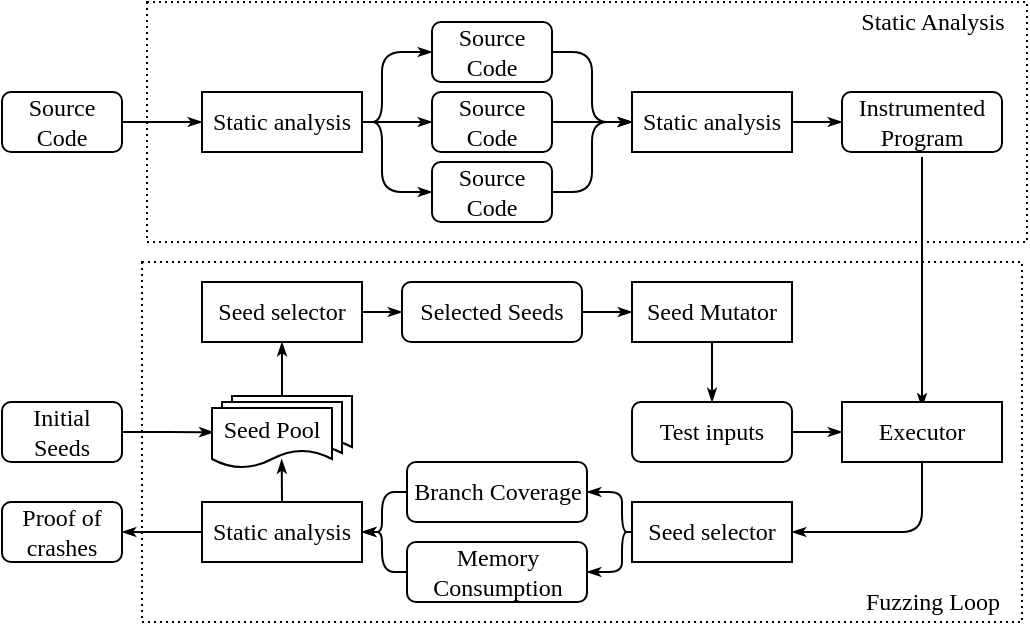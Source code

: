 <mxfile version="11.2.5" type="device" pages="1"><diagram id="J_GxUb6tKZ_yrCbdX10o" name="Page-1"><mxGraphModel dx="650" dy="396" grid="1" gridSize="10" guides="1" tooltips="1" connect="1" arrows="1" fold="1" page="1" pageScale="1" pageWidth="827" pageHeight="1169" math="0" shadow="0"><root><mxCell id="0"/><mxCell id="1" parent="0"/><mxCell id="TvSEKIBq_yXGMeAeEZaI-1" value="" style="rounded=0;whiteSpace=wrap;html=1;dashed=1;dashPattern=1 2;fontFamily=Georgia;" vertex="1" parent="1"><mxGeometry x="232.5" y="130" width="440" height="120" as="geometry"/></mxCell><mxCell id="TvSEKIBq_yXGMeAeEZaI-2" value="" style="rounded=0;whiteSpace=wrap;html=1;dashed=1;dashPattern=1 2;fontFamily=Georgia;" vertex="1" parent="1"><mxGeometry x="230" y="260" width="440" height="180" as="geometry"/></mxCell><mxCell id="TvSEKIBq_yXGMeAeEZaI-53" style="edgeStyle=orthogonalEdgeStyle;rounded=1;orthogonalLoop=1;jettySize=auto;html=1;exitX=1;exitY=0.5;exitDx=0;exitDy=0;entryX=0;entryY=0.5;entryDx=0;entryDy=0;strokeColor=#000000;fontFamily=Georgia;endSize=4;endArrow=classicThin;endFill=1;" edge="1" parent="1" source="TvSEKIBq_yXGMeAeEZaI-3" target="TvSEKIBq_yXGMeAeEZaI-6"><mxGeometry relative="1" as="geometry"/></mxCell><mxCell id="TvSEKIBq_yXGMeAeEZaI-3" value="Source Code" style="rounded=1;whiteSpace=wrap;html=1;fontFamily=Georgia;" vertex="1" parent="1"><mxGeometry x="160" y="175" width="60" height="30" as="geometry"/></mxCell><mxCell id="TvSEKIBq_yXGMeAeEZaI-39" style="edgeStyle=orthogonalEdgeStyle;rounded=0;orthogonalLoop=1;jettySize=auto;html=1;exitX=1;exitY=0.5;exitDx=0;exitDy=0;entryX=0.012;entryY=0.404;entryDx=0;entryDy=0;entryPerimeter=0;fontFamily=Georgia;endSize=4;endArrow=classicThin;endFill=1;" edge="1" parent="1" source="TvSEKIBq_yXGMeAeEZaI-4" target="TvSEKIBq_yXGMeAeEZaI-14"><mxGeometry relative="1" as="geometry"/></mxCell><mxCell id="TvSEKIBq_yXGMeAeEZaI-4" value="Initial Seeds" style="rounded=1;whiteSpace=wrap;html=1;fontFamily=Georgia;" vertex="1" parent="1"><mxGeometry x="160" y="330" width="60" height="30" as="geometry"/></mxCell><mxCell id="TvSEKIBq_yXGMeAeEZaI-5" value="Proof of crashes" style="rounded=1;whiteSpace=wrap;html=1;fontFamily=Georgia;" vertex="1" parent="1"><mxGeometry x="160" y="380" width="60" height="30" as="geometry"/></mxCell><mxCell id="TvSEKIBq_yXGMeAeEZaI-54" style="edgeStyle=orthogonalEdgeStyle;rounded=1;orthogonalLoop=1;jettySize=auto;html=1;exitX=1;exitY=0.5;exitDx=0;exitDy=0;entryX=0;entryY=0.5;entryDx=0;entryDy=0;strokeColor=#000000;fontFamily=Georgia;endSize=4;endArrow=classicThin;endFill=1;" edge="1" parent="1" source="TvSEKIBq_yXGMeAeEZaI-6" target="TvSEKIBq_yXGMeAeEZaI-8"><mxGeometry relative="1" as="geometry"/></mxCell><mxCell id="TvSEKIBq_yXGMeAeEZaI-55" style="edgeStyle=orthogonalEdgeStyle;rounded=1;orthogonalLoop=1;jettySize=auto;html=1;exitX=1;exitY=0.5;exitDx=0;exitDy=0;entryX=0;entryY=0.5;entryDx=0;entryDy=0;strokeColor=#000000;fontFamily=Georgia;strokeWidth=1;endArrow=classicThin;endFill=1;endSize=4;" edge="1" parent="1" source="TvSEKIBq_yXGMeAeEZaI-6" target="TvSEKIBq_yXGMeAeEZaI-9"><mxGeometry relative="1" as="geometry"><Array as="points"><mxPoint x="350" y="190"/><mxPoint x="350" y="225"/></Array></mxGeometry></mxCell><mxCell id="TvSEKIBq_yXGMeAeEZaI-57" style="edgeStyle=orthogonalEdgeStyle;rounded=1;orthogonalLoop=1;jettySize=auto;html=1;exitX=1;exitY=0.5;exitDx=0;exitDy=0;entryX=0;entryY=0.5;entryDx=0;entryDy=0;endArrow=classicThin;endFill=1;strokeColor=#000000;strokeWidth=1;fontFamily=Georgia;endSize=4;" edge="1" parent="1" source="TvSEKIBq_yXGMeAeEZaI-6" target="TvSEKIBq_yXGMeAeEZaI-7"><mxGeometry relative="1" as="geometry"><Array as="points"><mxPoint x="350" y="190"/><mxPoint x="350" y="155"/></Array></mxGeometry></mxCell><mxCell id="TvSEKIBq_yXGMeAeEZaI-6" value="&lt;font&gt;Static analysis&lt;/font&gt;" style="rounded=0;whiteSpace=wrap;html=1;fontFamily=Georgia;" vertex="1" parent="1"><mxGeometry x="260" y="175" width="80" height="30" as="geometry"/></mxCell><mxCell id="TvSEKIBq_yXGMeAeEZaI-62" style="edgeStyle=orthogonalEdgeStyle;rounded=1;orthogonalLoop=1;jettySize=auto;html=1;exitX=1;exitY=0.5;exitDx=0;exitDy=0;entryX=0;entryY=0.5;entryDx=0;entryDy=0;endArrow=classicThin;endFill=1;endSize=4;strokeColor=#000000;strokeWidth=1;fontFamily=Georgia;" edge="1" parent="1" source="TvSEKIBq_yXGMeAeEZaI-7" target="TvSEKIBq_yXGMeAeEZaI-11"><mxGeometry relative="1" as="geometry"/></mxCell><mxCell id="TvSEKIBq_yXGMeAeEZaI-7" value="Source Code" style="rounded=1;whiteSpace=wrap;html=1;fontFamily=Georgia;" vertex="1" parent="1"><mxGeometry x="375" y="140" width="60" height="30" as="geometry"/></mxCell><mxCell id="TvSEKIBq_yXGMeAeEZaI-58" style="edgeStyle=orthogonalEdgeStyle;rounded=1;orthogonalLoop=1;jettySize=auto;html=1;exitX=1;exitY=0.5;exitDx=0;exitDy=0;entryX=0;entryY=0.5;entryDx=0;entryDy=0;endArrow=classicThin;endFill=1;endSize=4;strokeColor=#000000;strokeWidth=1;fontFamily=Georgia;" edge="1" parent="1" source="TvSEKIBq_yXGMeAeEZaI-8" target="TvSEKIBq_yXGMeAeEZaI-11"><mxGeometry relative="1" as="geometry"/></mxCell><mxCell id="TvSEKIBq_yXGMeAeEZaI-8" value="Source Code" style="rounded=1;whiteSpace=wrap;html=1;fontFamily=Georgia;" vertex="1" parent="1"><mxGeometry x="375" y="175" width="60" height="30" as="geometry"/></mxCell><mxCell id="TvSEKIBq_yXGMeAeEZaI-60" style="edgeStyle=orthogonalEdgeStyle;rounded=1;orthogonalLoop=1;jettySize=auto;html=1;exitX=1;exitY=0.5;exitDx=0;exitDy=0;entryX=0;entryY=0.5;entryDx=0;entryDy=0;endArrow=classicThin;endFill=1;endSize=4;strokeColor=#000000;strokeWidth=1;fontFamily=Georgia;" edge="1" parent="1" source="TvSEKIBq_yXGMeAeEZaI-9" target="TvSEKIBq_yXGMeAeEZaI-11"><mxGeometry relative="1" as="geometry"/></mxCell><mxCell id="TvSEKIBq_yXGMeAeEZaI-9" value="Source Code" style="rounded=1;whiteSpace=wrap;html=1;fontFamily=Georgia;" vertex="1" parent="1"><mxGeometry x="375" y="210" width="60" height="30" as="geometry"/></mxCell><mxCell id="TvSEKIBq_yXGMeAeEZaI-63" style="edgeStyle=orthogonalEdgeStyle;rounded=1;orthogonalLoop=1;jettySize=auto;html=1;exitX=1;exitY=0.5;exitDx=0;exitDy=0;entryX=0;entryY=0.5;entryDx=0;entryDy=0;endArrow=classicThin;endFill=1;endSize=4;strokeColor=#000000;strokeWidth=1;fontFamily=Georgia;" edge="1" parent="1" source="TvSEKIBq_yXGMeAeEZaI-11" target="TvSEKIBq_yXGMeAeEZaI-12"><mxGeometry relative="1" as="geometry"/></mxCell><mxCell id="TvSEKIBq_yXGMeAeEZaI-11" value="&lt;font&gt;Static analysis&lt;/font&gt;" style="rounded=0;whiteSpace=wrap;html=1;fontFamily=Georgia;" vertex="1" parent="1"><mxGeometry x="475" y="175" width="80" height="30" as="geometry"/></mxCell><mxCell id="TvSEKIBq_yXGMeAeEZaI-32" style="edgeStyle=orthogonalEdgeStyle;rounded=0;orthogonalLoop=1;jettySize=auto;html=1;exitX=0.5;exitY=1;exitDx=0;exitDy=0;entryX=0.5;entryY=0;entryDx=0;entryDy=0;fontFamily=Georgia;endSize=4;endArrow=classicThin;endFill=1;" edge="1" parent="1"><mxGeometry relative="1" as="geometry"><mxPoint x="620" y="207.452" as="sourcePoint"/><mxPoint x="620" y="332.69" as="targetPoint"/></mxGeometry></mxCell><mxCell id="TvSEKIBq_yXGMeAeEZaI-12" value="Instrumented Program" style="rounded=1;whiteSpace=wrap;html=1;fontFamily=Georgia;" vertex="1" parent="1"><mxGeometry x="580" y="175" width="80" height="30" as="geometry"/></mxCell><mxCell id="TvSEKIBq_yXGMeAeEZaI-42" style="edgeStyle=orthogonalEdgeStyle;rounded=0;orthogonalLoop=1;jettySize=auto;html=1;exitX=0.5;exitY=0;exitDx=0;exitDy=0;entryX=0.581;entryY=0.857;entryDx=0;entryDy=0;entryPerimeter=0;fontFamily=Georgia;endArrow=classicThin;endFill=1;endSize=4;" edge="1" parent="1" source="TvSEKIBq_yXGMeAeEZaI-21" target="TvSEKIBq_yXGMeAeEZaI-14"><mxGeometry relative="1" as="geometry"/></mxCell><mxCell id="TvSEKIBq_yXGMeAeEZaI-52" style="edgeStyle=orthogonalEdgeStyle;rounded=1;orthogonalLoop=1;jettySize=auto;html=1;exitX=0;exitY=0.5;exitDx=0;exitDy=0;entryX=1;entryY=0.5;entryDx=0;entryDy=0;strokeColor=#000000;fontFamily=Georgia;endSize=4;endArrow=classicThin;endFill=1;" edge="1" parent="1" source="TvSEKIBq_yXGMeAeEZaI-21" target="TvSEKIBq_yXGMeAeEZaI-5"><mxGeometry relative="1" as="geometry"/></mxCell><mxCell id="TvSEKIBq_yXGMeAeEZaI-21" value="&lt;font&gt;Static analysis&lt;/font&gt;" style="rounded=0;whiteSpace=wrap;html=1;fontFamily=Georgia;" vertex="1" parent="1"><mxGeometry x="260" y="380" width="80" height="30" as="geometry"/></mxCell><mxCell id="TvSEKIBq_yXGMeAeEZaI-43" style="edgeStyle=orthogonalEdgeStyle;rounded=0;orthogonalLoop=1;jettySize=auto;html=1;exitX=1;exitY=0.5;exitDx=0;exitDy=0;entryX=0;entryY=0.5;entryDx=0;entryDy=0;fontFamily=Georgia;endSize=4;endArrow=classicThin;endFill=1;" edge="1" parent="1" source="TvSEKIBq_yXGMeAeEZaI-22" target="TvSEKIBq_yXGMeAeEZaI-23"><mxGeometry relative="1" as="geometry"/></mxCell><mxCell id="TvSEKIBq_yXGMeAeEZaI-22" value="Seed selector" style="rounded=0;whiteSpace=wrap;html=1;fontFamily=Georgia;" vertex="1" parent="1"><mxGeometry x="260" y="270" width="80" height="30" as="geometry"/></mxCell><mxCell id="TvSEKIBq_yXGMeAeEZaI-44" style="edgeStyle=orthogonalEdgeStyle;rounded=0;orthogonalLoop=1;jettySize=auto;html=1;exitX=1;exitY=0.5;exitDx=0;exitDy=0;entryX=0;entryY=0.5;entryDx=0;entryDy=0;fontFamily=Georgia;endSize=4;endArrow=classicThin;endFill=1;" edge="1" parent="1" source="TvSEKIBq_yXGMeAeEZaI-23" target="TvSEKIBq_yXGMeAeEZaI-24"><mxGeometry relative="1" as="geometry"/></mxCell><mxCell id="TvSEKIBq_yXGMeAeEZaI-23" value="Selected Seeds" style="rounded=1;whiteSpace=wrap;html=1;fontFamily=Georgia;" vertex="1" parent="1"><mxGeometry x="360" y="270" width="90" height="30" as="geometry"/></mxCell><mxCell id="TvSEKIBq_yXGMeAeEZaI-45" style="edgeStyle=orthogonalEdgeStyle;rounded=0;orthogonalLoop=1;jettySize=auto;html=1;exitX=0.5;exitY=1;exitDx=0;exitDy=0;entryX=0.5;entryY=0;entryDx=0;entryDy=0;fontFamily=Georgia;endSize=4;endArrow=classicThin;endFill=1;" edge="1" parent="1" source="TvSEKIBq_yXGMeAeEZaI-24" target="TvSEKIBq_yXGMeAeEZaI-27"><mxGeometry relative="1" as="geometry"/></mxCell><mxCell id="TvSEKIBq_yXGMeAeEZaI-24" value="Seed Mutator" style="rounded=0;whiteSpace=wrap;html=1;fontFamily=Georgia;" vertex="1" parent="1"><mxGeometry x="475" y="270" width="80" height="30" as="geometry"/></mxCell><mxCell id="TvSEKIBq_yXGMeAeEZaI-51" style="edgeStyle=orthogonalEdgeStyle;rounded=1;orthogonalLoop=1;jettySize=auto;html=1;exitX=0;exitY=0.5;exitDx=0;exitDy=0;entryX=1;entryY=0.5;entryDx=0;entryDy=0;strokeColor=#000000;fontFamily=Georgia;endArrow=classicThin;endFill=1;endSize=4;" edge="1" parent="1" source="TvSEKIBq_yXGMeAeEZaI-25" target="TvSEKIBq_yXGMeAeEZaI-21"><mxGeometry relative="1" as="geometry"><Array as="points"><mxPoint x="350" y="375"/><mxPoint x="350" y="395"/></Array></mxGeometry></mxCell><mxCell id="TvSEKIBq_yXGMeAeEZaI-25" value="Branch Coverage" style="rounded=1;whiteSpace=wrap;html=1;fontFamily=Georgia;" vertex="1" parent="1"><mxGeometry x="362.5" y="360" width="90" height="30" as="geometry"/></mxCell><mxCell id="TvSEKIBq_yXGMeAeEZaI-50" style="edgeStyle=orthogonalEdgeStyle;rounded=1;orthogonalLoop=1;jettySize=auto;html=1;exitX=0;exitY=0.5;exitDx=0;exitDy=0;entryX=1;entryY=0.5;entryDx=0;entryDy=0;strokeColor=#000000;fontFamily=Georgia;endArrow=classicThin;endFill=1;endSize=4;" edge="1" parent="1" source="TvSEKIBq_yXGMeAeEZaI-26" target="TvSEKIBq_yXGMeAeEZaI-21"><mxGeometry relative="1" as="geometry"><Array as="points"><mxPoint x="350" y="415"/><mxPoint x="350" y="395"/></Array></mxGeometry></mxCell><mxCell id="TvSEKIBq_yXGMeAeEZaI-26" value="Memory Consumption" style="rounded=1;whiteSpace=wrap;html=1;fontFamily=Georgia;" vertex="1" parent="1"><mxGeometry x="362.5" y="400" width="90" height="30" as="geometry"/></mxCell><mxCell id="TvSEKIBq_yXGMeAeEZaI-46" style="edgeStyle=orthogonalEdgeStyle;rounded=0;orthogonalLoop=1;jettySize=auto;html=1;exitX=1;exitY=0.5;exitDx=0;exitDy=0;entryX=0;entryY=0.5;entryDx=0;entryDy=0;fontFamily=Georgia;endSize=4;endArrow=classicThin;endFill=1;" edge="1" parent="1" source="TvSEKIBq_yXGMeAeEZaI-27" target="TvSEKIBq_yXGMeAeEZaI-29"><mxGeometry relative="1" as="geometry"/></mxCell><mxCell id="TvSEKIBq_yXGMeAeEZaI-27" value="Test inputs" style="rounded=1;whiteSpace=wrap;html=1;fontFamily=Georgia;" vertex="1" parent="1"><mxGeometry x="475" y="330" width="80" height="30" as="geometry"/></mxCell><mxCell id="TvSEKIBq_yXGMeAeEZaI-47" style="edgeStyle=orthogonalEdgeStyle;rounded=1;orthogonalLoop=1;jettySize=auto;html=1;exitX=0.5;exitY=1;exitDx=0;exitDy=0;entryX=1;entryY=0.5;entryDx=0;entryDy=0;fontFamily=Georgia;endArrow=classicThin;endFill=1;endSize=4;" edge="1" parent="1" source="TvSEKIBq_yXGMeAeEZaI-29" target="TvSEKIBq_yXGMeAeEZaI-30"><mxGeometry relative="1" as="geometry"><Array as="points"><mxPoint x="620" y="395"/></Array></mxGeometry></mxCell><mxCell id="TvSEKIBq_yXGMeAeEZaI-29" value="Executor" style="rounded=0;whiteSpace=wrap;html=1;fontFamily=Georgia;verticalAlign=middle;align=center;" vertex="1" parent="1"><mxGeometry x="580" y="330" width="80" height="30" as="geometry"/></mxCell><mxCell id="TvSEKIBq_yXGMeAeEZaI-48" style="edgeStyle=orthogonalEdgeStyle;rounded=1;orthogonalLoop=1;jettySize=auto;html=1;exitX=0;exitY=0.5;exitDx=0;exitDy=0;entryX=1;entryY=0.5;entryDx=0;entryDy=0;fontFamily=Georgia;strokeColor=#000000;endArrow=classicThin;endFill=1;endSize=4;" edge="1" parent="1" source="TvSEKIBq_yXGMeAeEZaI-30" target="TvSEKIBq_yXGMeAeEZaI-25"><mxGeometry relative="1" as="geometry"><Array as="points"><mxPoint x="470" y="395"/><mxPoint x="470" y="375"/></Array></mxGeometry></mxCell><mxCell id="TvSEKIBq_yXGMeAeEZaI-49" style="edgeStyle=orthogonalEdgeStyle;rounded=1;orthogonalLoop=1;jettySize=auto;html=1;exitX=0;exitY=0.5;exitDx=0;exitDy=0;entryX=1;entryY=0.5;entryDx=0;entryDy=0;strokeColor=#000000;fontFamily=Georgia;endArrow=classicThin;endFill=1;endSize=4;" edge="1" parent="1" source="TvSEKIBq_yXGMeAeEZaI-30" target="TvSEKIBq_yXGMeAeEZaI-26"><mxGeometry relative="1" as="geometry"><Array as="points"><mxPoint x="470" y="395"/><mxPoint x="470" y="415"/></Array></mxGeometry></mxCell><mxCell id="TvSEKIBq_yXGMeAeEZaI-30" value="Seed selector" style="rounded=0;whiteSpace=wrap;html=1;fontFamily=Georgia;" vertex="1" parent="1"><mxGeometry x="475" y="380" width="80" height="30" as="geometry"/></mxCell><mxCell id="TvSEKIBq_yXGMeAeEZaI-38" value="" style="group;fontFamily=Georgia;" vertex="1" connectable="0" parent="1"><mxGeometry x="265" y="327" width="70" height="36" as="geometry"/></mxCell><mxCell id="TvSEKIBq_yXGMeAeEZaI-15" value="" style="shape=document;whiteSpace=wrap;html=1;boundedLbl=1;fontFamily=Georgia;" vertex="1" parent="TvSEKIBq_yXGMeAeEZaI-38"><mxGeometry x="10" width="60" height="30" as="geometry"/></mxCell><mxCell id="TvSEKIBq_yXGMeAeEZaI-13" value="" style="shape=document;whiteSpace=wrap;html=1;boundedLbl=1;fontFamily=Georgia;" vertex="1" parent="TvSEKIBq_yXGMeAeEZaI-38"><mxGeometry x="5" y="3" width="60" height="30" as="geometry"/></mxCell><mxCell id="TvSEKIBq_yXGMeAeEZaI-14" value="Seed Pool" style="shape=document;whiteSpace=wrap;html=1;boundedLbl=1;fontFamily=Georgia;" vertex="1" parent="TvSEKIBq_yXGMeAeEZaI-38"><mxGeometry y="6" width="60" height="30" as="geometry"/></mxCell><mxCell id="TvSEKIBq_yXGMeAeEZaI-40" style="edgeStyle=orthogonalEdgeStyle;rounded=0;orthogonalLoop=1;jettySize=auto;html=1;exitX=0.5;exitY=0;exitDx=0;exitDy=0;entryX=0.5;entryY=1;entryDx=0;entryDy=0;fontFamily=Georgia;endArrow=classicThin;endFill=1;endSize=4;" edge="1" parent="1" source="TvSEKIBq_yXGMeAeEZaI-15" target="TvSEKIBq_yXGMeAeEZaI-22"><mxGeometry relative="1" as="geometry"/></mxCell><mxCell id="TvSEKIBq_yXGMeAeEZaI-65" value="Static Analysis" style="text;html=1;resizable=0;points=[];autosize=1;align=center;verticalAlign=top;spacingTop=-4;fontFamily=Georgia;" vertex="1" parent="1"><mxGeometry x="580" y="130" width="90" height="20" as="geometry"/></mxCell><mxCell id="TvSEKIBq_yXGMeAeEZaI-67" value="Fuzzing Loop" style="text;html=1;resizable=0;points=[];autosize=1;align=center;verticalAlign=top;spacingTop=-4;fontFamily=Georgia;" vertex="1" parent="1"><mxGeometry x="580" y="420" width="90" height="20" as="geometry"/></mxCell></root></mxGraphModel></diagram></mxfile>